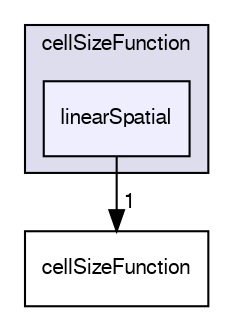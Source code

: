 digraph "applications/utilities/mesh/generation/foamyHexMesh/conformalVoronoiMesh/cellSizeControlSurfaces/cellSizeFunction/linearSpatial" {
  bgcolor=transparent;
  compound=true
  node [ fontsize="10", fontname="FreeSans"];
  edge [ labelfontsize="10", labelfontname="FreeSans"];
  subgraph clusterdir_614cd9042bbdf0551174d382eef52756 {
    graph [ bgcolor="#ddddee", pencolor="black", label="cellSizeFunction" fontname="FreeSans", fontsize="10", URL="dir_614cd9042bbdf0551174d382eef52756.html"]
  dir_c4111d36c422452ddf56a820b0b7578b [shape=box, label="linearSpatial", style="filled", fillcolor="#eeeeff", pencolor="black", URL="dir_c4111d36c422452ddf56a820b0b7578b.html"];
  }
  dir_e3bb443d8adf418f6f07027144ab29af [shape=box label="cellSizeFunction" URL="dir_e3bb443d8adf418f6f07027144ab29af.html"];
  dir_c4111d36c422452ddf56a820b0b7578b->dir_e3bb443d8adf418f6f07027144ab29af [headlabel="1", labeldistance=1.5 headhref="dir_000365_000363.html"];
}
